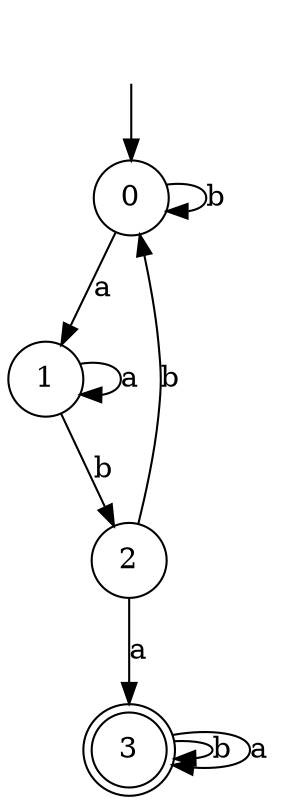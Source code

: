 digraph g {
  0 [shape=circle];
  i0 [style=invis];
  i0 -> 0;
  1 [shape=circle];
  2 [shape=circle];
  3 [shape=doublecircle];
  0 -> 1 [label=a]
  0 -> 0 [label=b]
  1 -> 2 [label=b]
  1 -> 1 [label=a]
  2 -> 3 [label=a]
  2 -> 0 [label=b]
  3 -> 3 [label=b]
  3 -> 3 [label=a]
}

